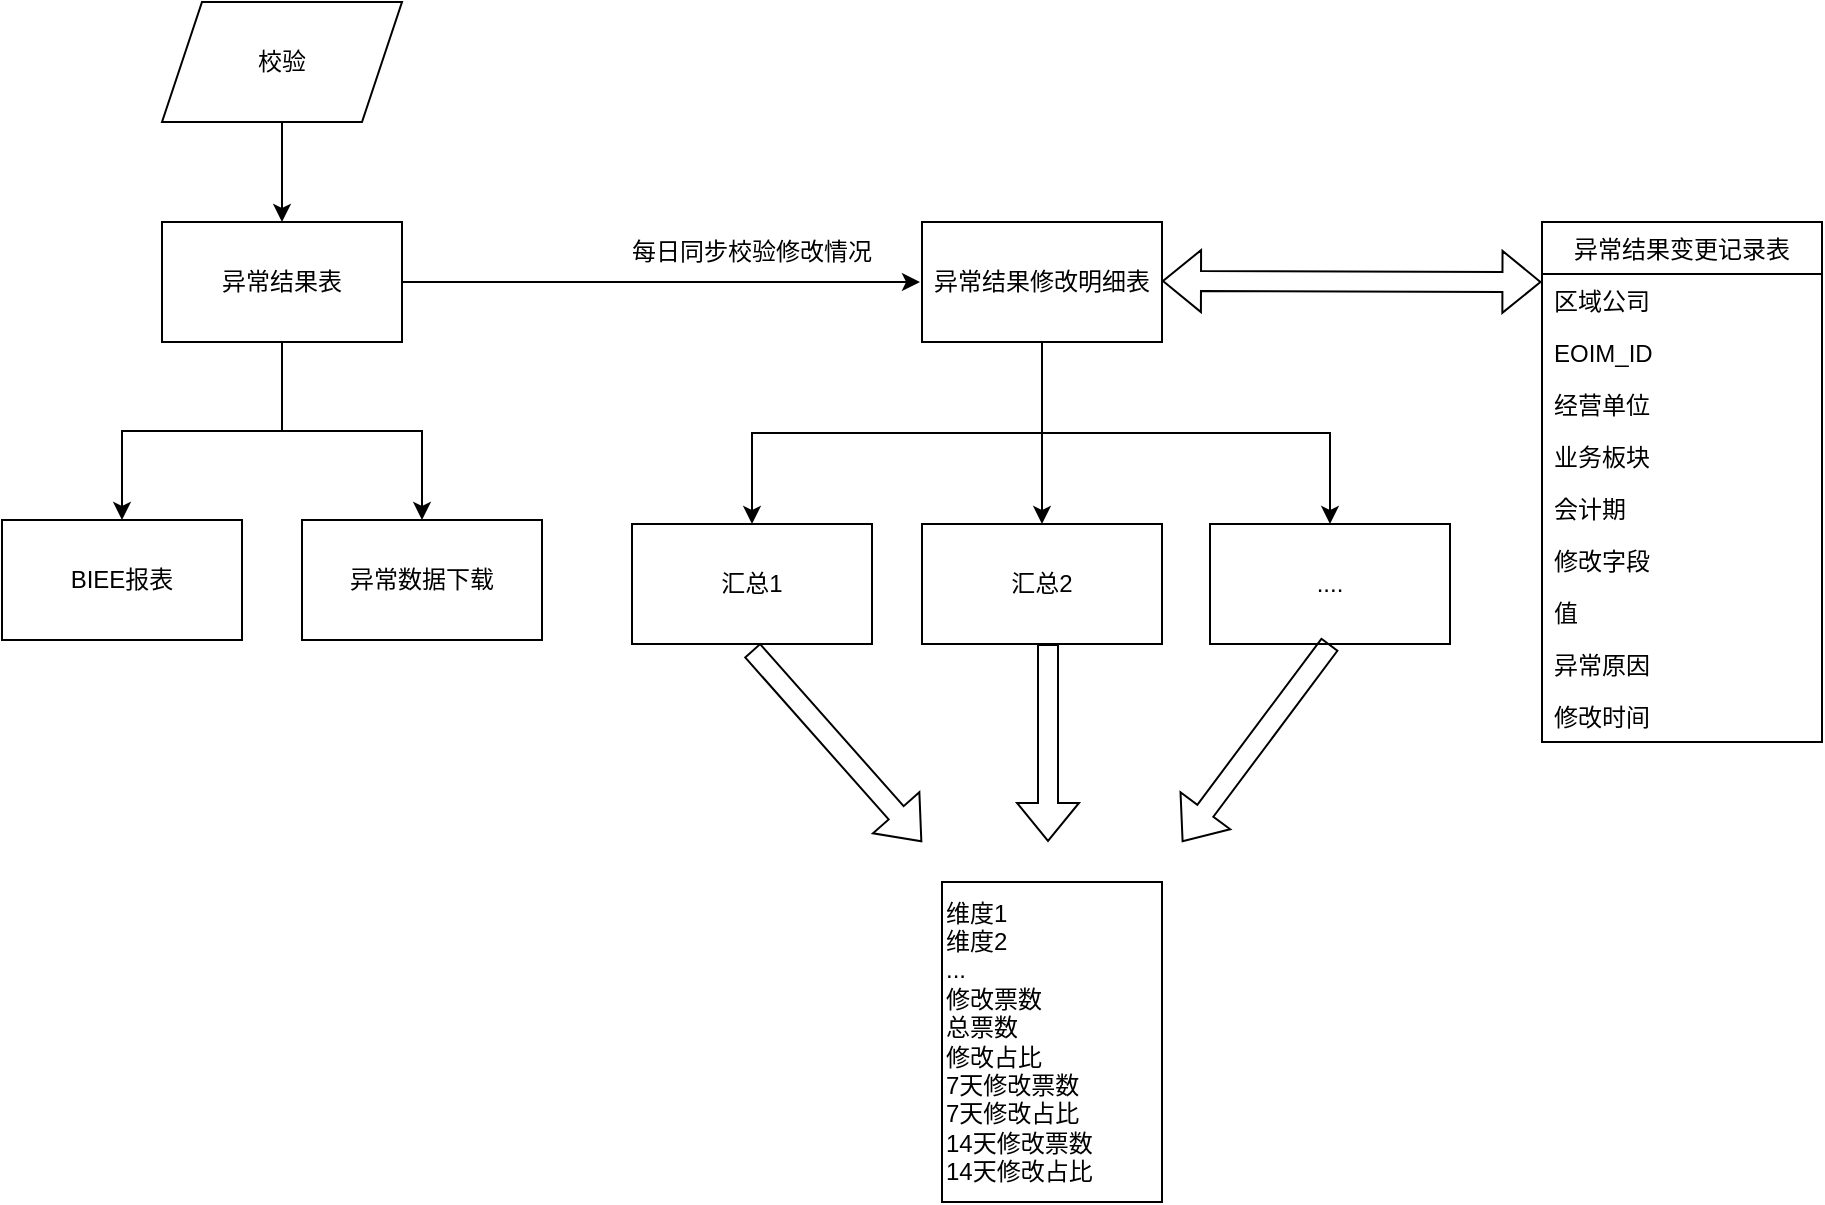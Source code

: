 <mxfile version="20.8.20" type="github">
  <diagram name="第 1 页" id="UoYrIwJ-5rhTd3CL1av9">
    <mxGraphModel dx="1221" dy="644" grid="1" gridSize="10" guides="1" tooltips="1" connect="1" arrows="1" fold="1" page="1" pageScale="1" pageWidth="1100" pageHeight="850" math="0" shadow="0">
      <root>
        <mxCell id="0" />
        <mxCell id="1" parent="0" />
        <mxCell id="h5xGX1jMDuWpBRr6_GED-9" style="edgeStyle=orthogonalEdgeStyle;rounded=0;orthogonalLoop=1;jettySize=auto;html=1;" edge="1" parent="1" source="h5xGX1jMDuWpBRr6_GED-2" target="h5xGX1jMDuWpBRr6_GED-5">
          <mxGeometry relative="1" as="geometry" />
        </mxCell>
        <mxCell id="h5xGX1jMDuWpBRr6_GED-2" value="校验" style="shape=parallelogram;perimeter=parallelogramPerimeter;whiteSpace=wrap;html=1;fixedSize=1;" vertex="1" parent="1">
          <mxGeometry x="130" y="20" width="120" height="60" as="geometry" />
        </mxCell>
        <mxCell id="h5xGX1jMDuWpBRr6_GED-10" style="edgeStyle=orthogonalEdgeStyle;rounded=0;orthogonalLoop=1;jettySize=auto;html=1;" edge="1" parent="1" source="h5xGX1jMDuWpBRr6_GED-5" target="h5xGX1jMDuWpBRr6_GED-8">
          <mxGeometry relative="1" as="geometry" />
        </mxCell>
        <mxCell id="h5xGX1jMDuWpBRr6_GED-11" style="edgeStyle=orthogonalEdgeStyle;rounded=0;orthogonalLoop=1;jettySize=auto;html=1;entryX=0.5;entryY=0;entryDx=0;entryDy=0;" edge="1" parent="1" source="h5xGX1jMDuWpBRr6_GED-5" target="h5xGX1jMDuWpBRr6_GED-7">
          <mxGeometry relative="1" as="geometry" />
        </mxCell>
        <mxCell id="h5xGX1jMDuWpBRr6_GED-12" style="edgeStyle=orthogonalEdgeStyle;rounded=0;orthogonalLoop=1;jettySize=auto;html=1;" edge="1" parent="1" source="h5xGX1jMDuWpBRr6_GED-5">
          <mxGeometry relative="1" as="geometry">
            <mxPoint x="509" y="160" as="targetPoint" />
          </mxGeometry>
        </mxCell>
        <mxCell id="h5xGX1jMDuWpBRr6_GED-5" value="异常结果表" style="rounded=0;whiteSpace=wrap;html=1;" vertex="1" parent="1">
          <mxGeometry x="130" y="130" width="120" height="60" as="geometry" />
        </mxCell>
        <mxCell id="h5xGX1jMDuWpBRr6_GED-7" value="异常数据下载" style="rounded=0;whiteSpace=wrap;html=1;" vertex="1" parent="1">
          <mxGeometry x="200" y="279" width="120" height="60" as="geometry" />
        </mxCell>
        <mxCell id="h5xGX1jMDuWpBRr6_GED-8" value="BIEE报表" style="rounded=0;whiteSpace=wrap;html=1;" vertex="1" parent="1">
          <mxGeometry x="50" y="279" width="120" height="60" as="geometry" />
        </mxCell>
        <mxCell id="h5xGX1jMDuWpBRr6_GED-13" value="每日同步校验修改情况" style="text;html=1;strokeColor=none;fillColor=none;align=center;verticalAlign=middle;whiteSpace=wrap;rounded=0;" vertex="1" parent="1">
          <mxGeometry x="330" y="130" width="190" height="30" as="geometry" />
        </mxCell>
        <mxCell id="h5xGX1jMDuWpBRr6_GED-21" value="" style="shape=flexArrow;endArrow=classic;startArrow=classic;html=1;rounded=0;entryX=-0.002;entryY=0.154;entryDx=0;entryDy=0;entryPerimeter=0;" edge="1" parent="1" target="h5xGX1jMDuWpBRr6_GED-51">
          <mxGeometry width="100" height="100" relative="1" as="geometry">
            <mxPoint x="630" y="159.5" as="sourcePoint" />
            <mxPoint x="800" y="160" as="targetPoint" />
          </mxGeometry>
        </mxCell>
        <mxCell id="h5xGX1jMDuWpBRr6_GED-33" style="edgeStyle=orthogonalEdgeStyle;rounded=0;orthogonalLoop=1;jettySize=auto;html=1;exitX=0.5;exitY=1;exitDx=0;exitDy=0;" edge="1" parent="1" source="h5xGX1jMDuWpBRr6_GED-23" target="h5xGX1jMDuWpBRr6_GED-31">
          <mxGeometry relative="1" as="geometry" />
        </mxCell>
        <mxCell id="h5xGX1jMDuWpBRr6_GED-36" style="edgeStyle=orthogonalEdgeStyle;rounded=0;orthogonalLoop=1;jettySize=auto;html=1;exitX=0.5;exitY=1;exitDx=0;exitDy=0;" edge="1" parent="1" source="h5xGX1jMDuWpBRr6_GED-23" target="h5xGX1jMDuWpBRr6_GED-30">
          <mxGeometry relative="1" as="geometry" />
        </mxCell>
        <mxCell id="h5xGX1jMDuWpBRr6_GED-54" style="edgeStyle=orthogonalEdgeStyle;rounded=0;orthogonalLoop=1;jettySize=auto;html=1;exitX=0.5;exitY=1;exitDx=0;exitDy=0;entryX=0.5;entryY=0;entryDx=0;entryDy=0;" edge="1" parent="1" source="h5xGX1jMDuWpBRr6_GED-23" target="h5xGX1jMDuWpBRr6_GED-32">
          <mxGeometry relative="1" as="geometry" />
        </mxCell>
        <mxCell id="h5xGX1jMDuWpBRr6_GED-23" value="异常结果修改明细表" style="rounded=0;whiteSpace=wrap;html=1;" vertex="1" parent="1">
          <mxGeometry x="510" y="130" width="120" height="60" as="geometry" />
        </mxCell>
        <mxCell id="h5xGX1jMDuWpBRr6_GED-27" value="维度1&lt;br&gt;维度2&lt;br&gt;...&lt;br&gt;修改票数&lt;br&gt;总票数&lt;br&gt;修改占比&lt;br&gt;7天修改票数&lt;br&gt;7天修改占比&lt;br&gt;14天修改票数&lt;br&gt;14天修改占比" style="rounded=0;whiteSpace=wrap;html=1;align=left;" vertex="1" parent="1">
          <mxGeometry x="520" y="460" width="110" height="160" as="geometry" />
        </mxCell>
        <mxCell id="h5xGX1jMDuWpBRr6_GED-30" value="汇总1" style="rounded=0;whiteSpace=wrap;html=1;" vertex="1" parent="1">
          <mxGeometry x="365" y="281" width="120" height="60" as="geometry" />
        </mxCell>
        <mxCell id="h5xGX1jMDuWpBRr6_GED-31" value="汇总2" style="rounded=0;whiteSpace=wrap;html=1;" vertex="1" parent="1">
          <mxGeometry x="510" y="281" width="120" height="60" as="geometry" />
        </mxCell>
        <mxCell id="h5xGX1jMDuWpBRr6_GED-32" value="...." style="rounded=0;whiteSpace=wrap;html=1;" vertex="1" parent="1">
          <mxGeometry x="654" y="281" width="120" height="60" as="geometry" />
        </mxCell>
        <mxCell id="h5xGX1jMDuWpBRr6_GED-41" value="异常结果变更记录表" style="swimlane;fontStyle=0;childLayout=stackLayout;horizontal=1;startSize=26;fillColor=none;horizontalStack=0;resizeParent=1;resizeParentMax=0;resizeLast=0;collapsible=1;marginBottom=0;" vertex="1" parent="1">
          <mxGeometry x="820" y="130" width="140" height="260" as="geometry" />
        </mxCell>
        <mxCell id="h5xGX1jMDuWpBRr6_GED-51" value="区域公司" style="text;strokeColor=none;fillColor=none;align=left;verticalAlign=top;spacingLeft=4;spacingRight=4;overflow=hidden;rotatable=0;points=[[0,0.5],[1,0.5]];portConstraint=eastwest;" vertex="1" parent="h5xGX1jMDuWpBRr6_GED-41">
          <mxGeometry y="26" width="140" height="26" as="geometry" />
        </mxCell>
        <mxCell id="h5xGX1jMDuWpBRr6_GED-42" value="EOIM_ID" style="text;strokeColor=none;fillColor=none;align=left;verticalAlign=top;spacingLeft=4;spacingRight=4;overflow=hidden;rotatable=0;points=[[0,0.5],[1,0.5]];portConstraint=eastwest;" vertex="1" parent="h5xGX1jMDuWpBRr6_GED-41">
          <mxGeometry y="52" width="140" height="26" as="geometry" />
        </mxCell>
        <mxCell id="h5xGX1jMDuWpBRr6_GED-43" value="经营单位" style="text;strokeColor=none;fillColor=none;align=left;verticalAlign=top;spacingLeft=4;spacingRight=4;overflow=hidden;rotatable=0;points=[[0,0.5],[1,0.5]];portConstraint=eastwest;" vertex="1" parent="h5xGX1jMDuWpBRr6_GED-41">
          <mxGeometry y="78" width="140" height="26" as="geometry" />
        </mxCell>
        <mxCell id="h5xGX1jMDuWpBRr6_GED-44" value="业务板块" style="text;strokeColor=none;fillColor=none;align=left;verticalAlign=top;spacingLeft=4;spacingRight=4;overflow=hidden;rotatable=0;points=[[0,0.5],[1,0.5]];portConstraint=eastwest;" vertex="1" parent="h5xGX1jMDuWpBRr6_GED-41">
          <mxGeometry y="104" width="140" height="26" as="geometry" />
        </mxCell>
        <mxCell id="h5xGX1jMDuWpBRr6_GED-45" value="会计期" style="text;strokeColor=none;fillColor=none;align=left;verticalAlign=top;spacingLeft=4;spacingRight=4;overflow=hidden;rotatable=0;points=[[0,0.5],[1,0.5]];portConstraint=eastwest;" vertex="1" parent="h5xGX1jMDuWpBRr6_GED-41">
          <mxGeometry y="130" width="140" height="26" as="geometry" />
        </mxCell>
        <mxCell id="h5xGX1jMDuWpBRr6_GED-46" value="修改字段" style="text;strokeColor=none;fillColor=none;align=left;verticalAlign=top;spacingLeft=4;spacingRight=4;overflow=hidden;rotatable=0;points=[[0,0.5],[1,0.5]];portConstraint=eastwest;" vertex="1" parent="h5xGX1jMDuWpBRr6_GED-41">
          <mxGeometry y="156" width="140" height="26" as="geometry" />
        </mxCell>
        <mxCell id="h5xGX1jMDuWpBRr6_GED-47" value="值" style="text;strokeColor=none;fillColor=none;align=left;verticalAlign=top;spacingLeft=4;spacingRight=4;overflow=hidden;rotatable=0;points=[[0,0.5],[1,0.5]];portConstraint=eastwest;" vertex="1" parent="h5xGX1jMDuWpBRr6_GED-41">
          <mxGeometry y="182" width="140" height="26" as="geometry" />
        </mxCell>
        <mxCell id="h5xGX1jMDuWpBRr6_GED-52" value="异常原因" style="text;strokeColor=none;fillColor=none;align=left;verticalAlign=top;spacingLeft=4;spacingRight=4;overflow=hidden;rotatable=0;points=[[0,0.5],[1,0.5]];portConstraint=eastwest;" vertex="1" parent="h5xGX1jMDuWpBRr6_GED-41">
          <mxGeometry y="208" width="140" height="26" as="geometry" />
        </mxCell>
        <mxCell id="h5xGX1jMDuWpBRr6_GED-48" value="修改时间" style="text;strokeColor=none;fillColor=none;align=left;verticalAlign=top;spacingLeft=4;spacingRight=4;overflow=hidden;rotatable=0;points=[[0,0.5],[1,0.5]];portConstraint=eastwest;" vertex="1" parent="h5xGX1jMDuWpBRr6_GED-41">
          <mxGeometry y="234" width="140" height="26" as="geometry" />
        </mxCell>
        <mxCell id="h5xGX1jMDuWpBRr6_GED-55" value="" style="shape=flexArrow;endArrow=classic;html=1;rounded=0;" edge="1" parent="1">
          <mxGeometry width="50" height="50" relative="1" as="geometry">
            <mxPoint x="425" y="344" as="sourcePoint" />
            <mxPoint x="510" y="440" as="targetPoint" />
          </mxGeometry>
        </mxCell>
        <mxCell id="h5xGX1jMDuWpBRr6_GED-56" value="" style="shape=flexArrow;endArrow=classic;html=1;rounded=0;" edge="1" parent="1">
          <mxGeometry width="50" height="50" relative="1" as="geometry">
            <mxPoint x="573" y="341" as="sourcePoint" />
            <mxPoint x="573" y="440" as="targetPoint" />
          </mxGeometry>
        </mxCell>
        <mxCell id="h5xGX1jMDuWpBRr6_GED-57" value="" style="shape=flexArrow;endArrow=classic;html=1;rounded=0;" edge="1" parent="1">
          <mxGeometry width="50" height="50" relative="1" as="geometry">
            <mxPoint x="714" y="341" as="sourcePoint" />
            <mxPoint x="640" y="440" as="targetPoint" />
          </mxGeometry>
        </mxCell>
      </root>
    </mxGraphModel>
  </diagram>
</mxfile>
